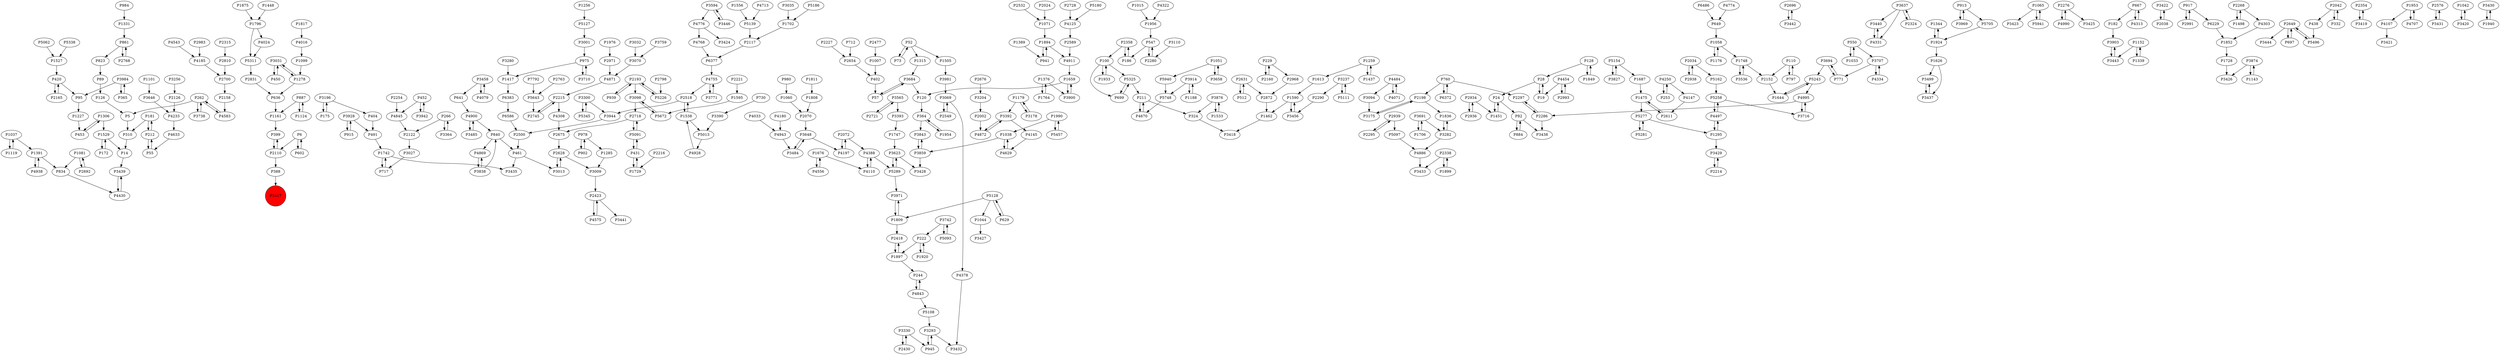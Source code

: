 digraph {
	P181 -> P310
	P3031 -> P1278
	P2971 -> P4871
	P1256 -> P5127
	P399 -> P2110
	P1315 -> P3684
	P2072 -> P4197
	P5325 -> P699
	P2358 -> P100
	P760 -> P2198
	P1687 -> P1475
	P2696 -> P3442
	P3196 -> P404
	P3440 -> P4331
	P3237 -> P5111
	P172 -> P1529
	P89 -> P126
	P4575 -> P2423
	P939 -> P2193
	P1344 -> P1924
	P975 -> P1417
	P404 -> P491
	P181 -> P212
	P1007 -> P402
	P5705 -> P1924
	P3442 -> P2696
	P2286 -> P3438
	P4776 -> P4768
	P1747 -> P3623
	P3691 -> P3282
	P2532 -> P1071
	P1376 -> P1764
	P3838 -> P840
	P3282 -> P1836
	P4197 -> P2072
	P2002 -> P4872
	P19 -> P28
	P840 -> P461
	P1065 -> P3423
	P461 -> P3435
	P1676 -> P4556
	P6372 -> P760
	P2728 -> P4125
	P3648 -> P4197
	P266 -> P3364
	P2700 -> P2158
	P3637 -> P4331
	P5128 -> P1809
	P3716 -> P4995
	P3900 -> P1659
	P4871 -> P2215
	P2276 -> P4990
	P5062 -> P1527
	P52 -> P1315
	P5154 -> P1687
	P5289 -> P3623
	P364 -> P1954
	P667 -> P182
	P2254 -> P4845
	P2763 -> P5643
	P2477 -> P1007
	P3422 -> P2038
	P253 -> P4250
	P2295 -> P2939
	P5128 -> P1044
	P1119 -> P1037
	P3646 -> P4233
	P1179 -> P3392
	P5643 -> P2745
	P128 -> P28
	P1505 -> P3981
	P420 -> P2165
	P2993 -> P4454
	P2227 -> P2654
	P1475 -> P5277
	P1626 -> P3499
	P2934 -> P2936
	P3282 -> P4886
	P1894 -> P941
	P1278 -> P636
	P3069 -> P2549
	P1897 -> P2418
	P2221 -> P1595
	P1339 -> P1152
	P4583 -> P262
	P712 -> P2654
	P229 -> P2968
	P4125 -> P2589
	P2939 -> P5097
	P1728 -> P3426
	P5748 -> P4670
	P2423 -> P4575
	P3981 -> P3069
	P2276 -> P3425
	P2649 -> P3444
	P4755 -> P3771
	P3914 -> P1188
	P3594 -> P3446
	P4995 -> P3716
	P431 -> P1729
	P5258 -> P3716
	P1897 -> P244
	P4556 -> P1676
	P4845 -> P2122
	P126 -> P5
	P128 -> P1849
	P1706 -> P3691
	P1188 -> P3914
	P5258 -> P4497
	P364 -> P3843
	P2198 -> P1836
	P5243 -> P1644
	P2338 -> P3433
	P1295 -> P4497
	P3691 -> P1706
	P2354 -> P3419
	P984 -> P1331
	P3738 -> P262
	P4107 -> P3421
	P3458 -> P641
	P3707 -> P771
	P3942 -> P452
	P1099 -> P1278
	P1227 -> P453
	P461 -> P3013
	P2576 -> P3431
	P1626 -> P3437
	P52 -> P1505
	P915 -> P3928
	P975 -> P3710
	P861 -> P2768
	P2968 -> P2872
	P5311 -> P2831
	P3094 -> P3175
	P2934 -> P1451
	P1042 -> P3420
	P1956 -> P547
	P2649 -> P697
	P100 -> P1933
	P4633 -> P55
	P1644 -> P5243
	P1058 -> P1748
	P2038 -> P3422
	P1060 -> P2070
	P5226 -> P2193
	P1764 -> P1376
	P2268 -> P1498
	P2280 -> P547
	P4484 -> P4071
	P1259 -> P1437
	P823 -> P89
	P3013 -> P2628
	P1331 -> P861
	P3031 -> P450
	P3742 -> P5093
	P6586 -> P2500
	P453 -> P1306
	P4147 -> P2611
	P2649 -> P5496
	P4079 -> P3458
	P2631 -> P512
	P52 -> P73
	P1836 -> P3282
	P3684 -> P120
	P1081 -> P834
	P4995 -> P2286
	P1953 -> P4107
	P4145 -> P4629
	P2628 -> P3013
	P1051 -> P3658
	P884 -> P82
	P1179 -> P3178
	P1659 -> P3900
	P1748 -> P2152
	P4497 -> P1295
	P82 -> P884
	P4033 -> P4943
	P3175 -> P2198
	P438 -> P5496
	P1852 -> P1728
	P1875 -> P1796
	P1933 -> P100
	P1849 -> P128
	P3420 -> P1042
	P4454 -> P2993
	P452 -> P3942
	P1659 -> P120
	P2122 -> P3027
	P649 -> P1058
	P1498 -> P2268
	P4843 -> P244
	P1953 -> P4707
	P1475 -> P2611
	P4024 -> P5311
	P3984 -> P365
	P244 -> P4843
	P1676 -> P4110
	P2423 -> P3441
	P2158 -> P4583
	P3658 -> P1051
	P3393 -> P1747
	P1527 -> P420
	P902 -> P978
	P760 -> P2297
	P667 -> P4313
	P1295 -> P3429
	P4707 -> P1953
	P4388 -> P5289
	P3256 -> P2126
	P4313 -> P667
	P5091 -> P2718
	P4110 -> P4388
	P1817 -> P4016
	P5243 -> P4995
	P5496 -> P2649
	P5281 -> P5277
	P1590 -> P1462
	P3431 -> P2576
	P2810 -> P2700
	P1071 -> P1894
	P3536 -> P1748
	P3330 -> P2430
	P4755 -> P2518
	P3293 -> P945
	P1613 -> P1590
	P229 -> P2160
	P2193 -> P3098
	P636 -> P1161
	P4331 -> P3440
	P697 -> P2649
	P2936 -> P2934
	P887 -> P1161
	P730 -> P3390
	P3499 -> P3437
	P186 -> P2358
	P3707 -> P4334
	P797 -> P110
	P1065 -> P5941
	P57 -> P3684
	P2611 -> P1475
	P4776 -> P3424
	P1391 -> P834
	P1448 -> P1796
	P4185 -> P2700
	P5277 -> P5281
	P771 -> P3694
	P2042 -> P438
	P2072 -> P4388
	P1044 -> P3427
	P1529 -> P172
	P3684 -> P57
	P5325 -> P211
	P6383 -> P6586
	P5154 -> P3827
	P2324 -> P3637
	P547 -> P2280
	P6486 -> P649
	P388 -> P3417
	P4990 -> P2276
	P3293 -> P3432
	P4872 -> P3392
	P1462 -> P3418
	P1920 -> P222
	P2589 -> P4911
	P3903 -> P3443
	P4869 -> P3838
	P2215 -> P2745
	P3710 -> P975
	P4016 -> P1099
	P2214 -> P3429
	P100 -> P699
	P6229 -> P1852
	P512 -> P2631
	P3390 -> P5013
	P2631 -> P2872
	P5127 -> P3001
	P420 -> P95
	P550 -> P1033
	P3098 -> P2718
	P3944 -> P2500
	P262 -> P5
	P5277 -> P1295
	P5162 -> P5258
	P4543 -> P4185
	P1742 -> P3435
	P3928 -> P491
	P3430 -> P1940
	P3439 -> P4430
	P3594 -> P4776
	P6 -> P602
	P1924 -> P1344
	P3032 -> P3070
	P1058 -> P1176
	P324 -> P3418
	P5097 -> P4886
	P2215 -> P4308
	P5 -> P310
	P2692 -> P1081
	P1729 -> P431
	P602 -> P6
	P1742 -> P717
	P1051 -> P5940
	P840 -> P4869
	P4180 -> P4943
	P1081 -> P2692
	P3969 -> P913
	P5108 -> P3293
	P4774 -> P649
	P3771 -> P4755
	P3694 -> P5243
	P4886 -> P3433
	P2034 -> P2938
	P4454 -> P19
	P1894 -> P4911
	P2718 -> P2675
	P1437 -> P1259
	P3971 -> P1809
	P3237 -> P2290
	P3392 -> P4872
	P2216 -> P1729
	P1990 -> P1038
	P4334 -> P3707
	P1038 -> P4629
	P3914 -> P5748
	P2268 -> P4303
	P2939 -> P2295
	P2983 -> P4185
	P2745 -> P2215
	P1015 -> P1956
	P1748 -> P3536
	P5013 -> P4928
	P2500 -> P461
	P95 -> P1227
	P1924 -> P1626
	P1556 -> P5139
	P3204 -> P2002
	P110 -> P2152
	P28 -> P24
	P3035 -> P1702
	P100 -> P5325
	P1101 -> P3646
	P3984 -> P95
	P4911 -> P1659
	P3443 -> P3903
	P2872 -> P1462
	P2042 -> P332
	P2290 -> P3456
	P4928 -> P1538
	P3565 -> P2721
	P1538 -> P2518
	P2718 -> P5091
	P3648 -> P3484
	P4900 -> P840
	P2938 -> P2034
	P82 -> P3438
	P2193 -> P939
	P14 -> P3439
	P1595 -> P5672
	P1259 -> P1613
	P1451 -> P24
	P2676 -> P3204
	P1176 -> P1058
	P28 -> P19
	P332 -> P2042
	P629 -> P5128
	P834 -> P4430
	P402 -> P57
	P4484 -> P3094
	P4629 -> P1038
	P1809 -> P2418
	P3458 -> P4079
	P3485 -> P4900
	P4713 -> P5139
	P2198 -> P3175
	P2034 -> P5162
	P5338 -> P1527
	P3027 -> P717
	P1037 -> P1119
	P4943 -> P3484
	P1306 -> P1529
	P978 -> P902
	P5186 -> P1702
	P4768 -> P6377
	P978 -> P1285
	P4250 -> P4147
	P5289 -> P3971
	P4071 -> P4484
	P3838 -> P4869
	P5457 -> P1990
	P4938 -> P1391
	P2024 -> P1071
	P1033 -> P550
	P2358 -> P186
	P6 -> P2110
	P452 -> P4845
	P1152 -> P1339
	P2297 -> P2286
	P1152 -> P3443
	P2117 -> P6377
	P3300 -> P5345
	P2286 -> P2297
	P3859 -> P3428
	P3742 -> P222
	P760 -> P6372
	P945 -> P3293
	P3429 -> P2214
	P3419 -> P2354
	P3827 -> P5154
	P3694 -> P771
	P1538 -> P5013
	P4322 -> P1956
	P4388 -> P4110
	P1533 -> P3876
	P4900 -> P3485
	P3623 -> P3428
	P212 -> P181
	P3098 -> P5672
	P3364 -> P266
	P1899 -> P2338
	P2768 -> P861
	P1285 -> P3009
	P175 -> P3196
	P3330 -> P945
	P222 -> P1897
	P1811 -> P1808
	P110 -> P797
	P1808 -> P2070
	P1590 -> P3456
	P1976 -> P2971
	P24 -> P1451
	P266 -> P2122
	P5093 -> P3742
	P262 -> P3738
	P491 -> P1742
	P5139 -> P2117
	P1391 -> P4938
	P2721 -> P3565
	P1124 -> P887
	P3069 -> P4378
	P2430 -> P3330
	P4303 -> P1852
	P4378 -> P3432
	P5111 -> P3237
	P1954 -> P364
	P2418 -> P1897
	P547 -> P186
	P1796 -> P5311
	P913 -> P5705
	P262 -> P4583
	P3110 -> P2280
	P3001 -> P975
	P3876 -> P324
	P73 -> P52
	P5091 -> P431
	P2193 -> P5226
	P3392 -> P4145
	P887 -> P1124
	P3876 -> P1533
	P3009 -> P2423
	P699 -> P5325
	P2991 -> P917
	P3637 -> P2324
	P550 -> P3707
	P2070 -> P3648
	P7792 -> P5643
	P1278 -> P3031
	P2628 -> P3009
	P120 -> P364
	P3196 -> P175
	P4250 -> P253
	P3456 -> P1590
	P3623 -> P5289
	P5941 -> P1065
	P3280 -> P1417
	P365 -> P3984
	P3484 -> P3648
	P3874 -> P1143
	P24 -> P82
	P917 -> P2991
	P182 -> P3903
	P2518 -> P3944
	P450 -> P3031
	P913 -> P3969
	P1990 -> P5457
	P2549 -> P3069
	P3446 -> P3594
	P1417 -> P6383
	P1702 -> P2117
	P212 -> P55
	P980 -> P1060
	P4843 -> P5108
	P5128 -> P629
	P6377 -> P4755
	P1037 -> P1391
	P3637 -> P3440
	P2654 -> P402
	P1143 -> P3874
	P3759 -> P3070
	P2518 -> P1538
	P2152 -> P1644
	P2831 -> P636
	P2110 -> P399
	P431 -> P5091
	P1306 -> P453
	P2126 -> P4233
	P2110 -> P388
	P3928 -> P915
	P4497 -> P5258
	P4430 -> P3439
	P3565 -> P3393
	P3070 -> P4871
	P3178 -> P1179
	P1389 -> P941
	P5940 -> P5748
	P917 -> P6229
	P1038 -> P3859
	P1161 -> P399
	P4233 -> P4633
	P2160 -> P229
	P2338 -> P1899
	P3437 -> P3499
	P211 -> P324
	P310 -> P14
	P4670 -> P211
	P5345 -> P3300
	P2675 -> P2628
	P3859 -> P3843
	P1809 -> P3971
	P1529 -> P14
	P2165 -> P420
	P2315 -> P2810
	P5180 -> P4125
	P55 -> P212
	P641 -> P4900
	P717 -> P1742
	P1376 -> P3900
	P222 -> P1920
	P3843 -> P3859
	P941 -> P1894
	P3874 -> P3426
	P861 -> P823
	P211 -> P4670
	P1940 -> P3430
	P5672 -> P3098
	P1796 -> P4024
	P2798 -> P5226
	P4308 -> P2675
	P3300 -> P3944
	P3417 [shape=circle]
	P3417 [style=filled]
	P3417 [fillcolor=red]
}